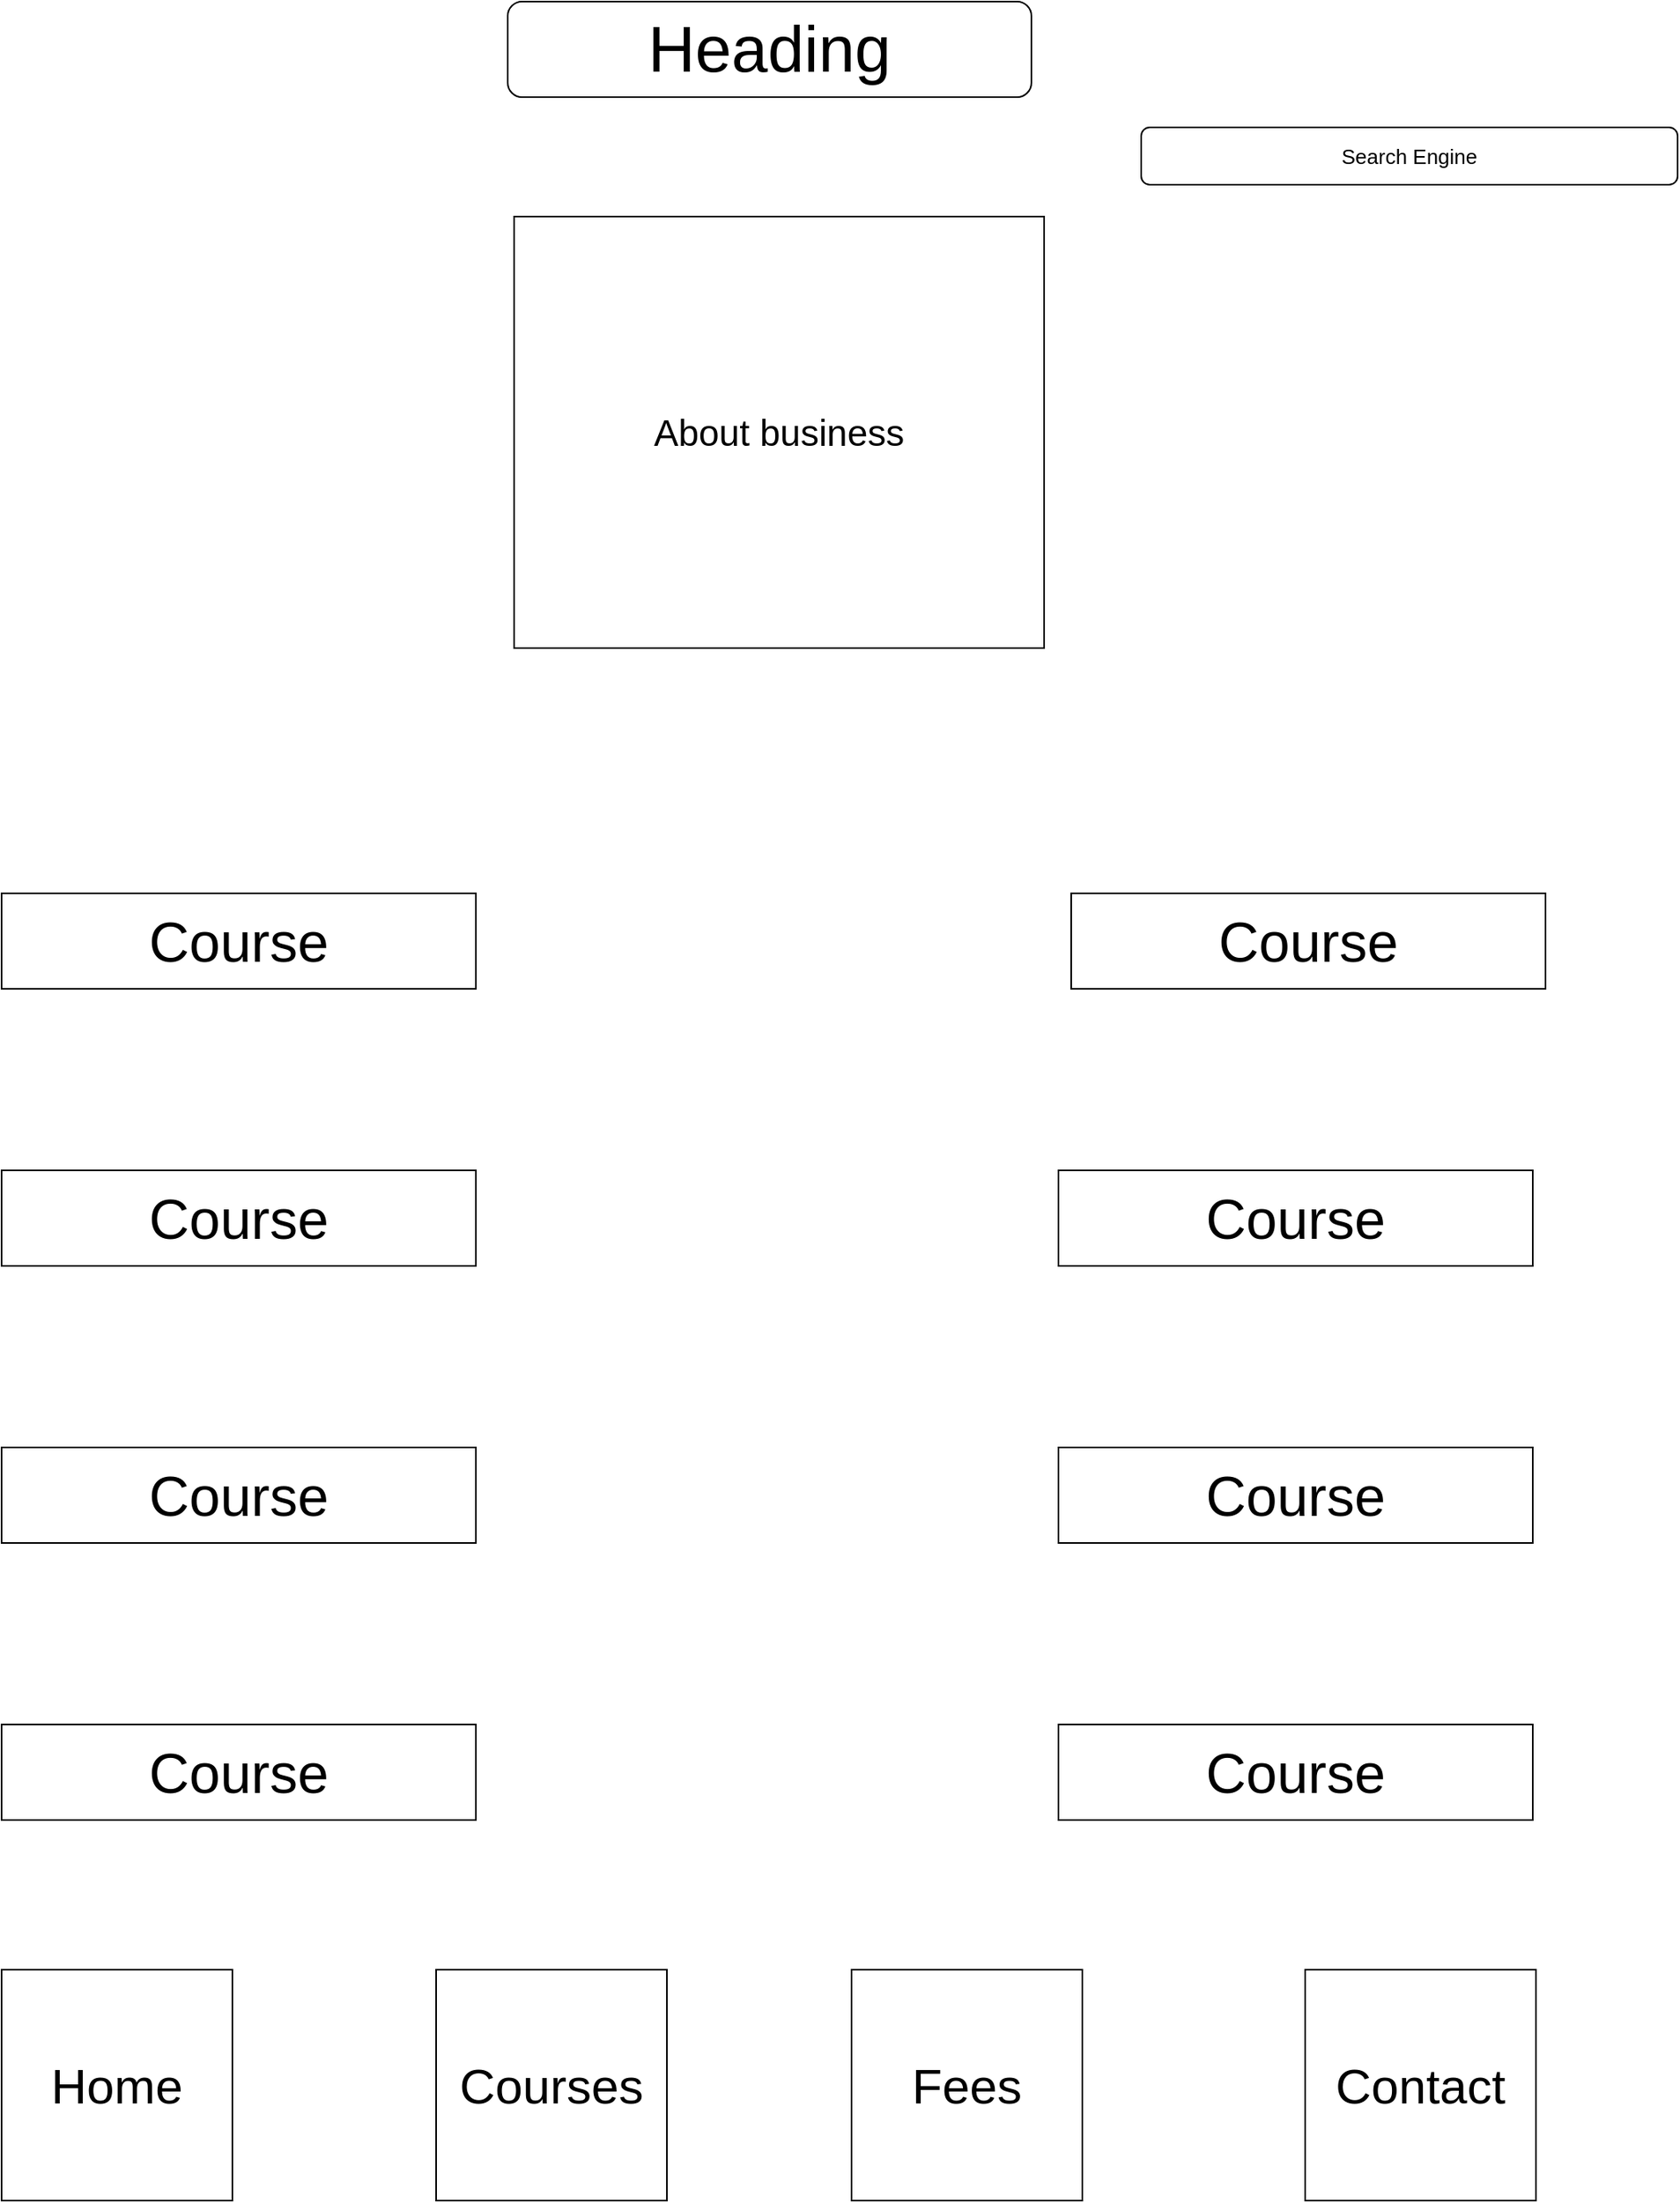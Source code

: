 <mxfile version="21.6.1" type="browser">
  <diagram name="Page-1" id="vjx3QetlHKKpjiBLs0KH">
    <mxGraphModel dx="3889" dy="2600" grid="0" gridSize="10" guides="1" tooltips="1" connect="1" arrows="1" fold="1" page="0" pageScale="1" pageWidth="850" pageHeight="1100" math="0" shadow="0">
      <root>
        <mxCell id="0" />
        <mxCell id="1" parent="0" />
        <mxCell id="3wSXAZ3DJhg-YnyXpiUd-1" value="&lt;span style=&quot;font-size: 41px;&quot;&gt;Heading&lt;/span&gt;" style="rounded=1;whiteSpace=wrap;html=1;" parent="1" vertex="1">
          <mxGeometry x="288" y="-609" width="329" height="60" as="geometry" />
        </mxCell>
        <mxCell id="3wSXAZ3DJhg-YnyXpiUd-2" value="&lt;font style=&quot;font-size: 13px;&quot;&gt;Search Engine&lt;/font&gt;" style="rounded=1;whiteSpace=wrap;html=1;" parent="1" vertex="1">
          <mxGeometry x="686" y="-530" width="337" height="36" as="geometry" />
        </mxCell>
        <mxCell id="3wSXAZ3DJhg-YnyXpiUd-3" value="&lt;font style=&quot;font-size: 23px;&quot;&gt;About business&lt;/font&gt;" style="rounded=0;whiteSpace=wrap;html=1;" parent="1" vertex="1">
          <mxGeometry x="292" y="-474" width="333" height="271" as="geometry" />
        </mxCell>
        <mxCell id="3wSXAZ3DJhg-YnyXpiUd-4" value="&lt;font style=&quot;font-size: 35px;&quot;&gt;Course&lt;/font&gt;" style="rounded=0;whiteSpace=wrap;html=1;" parent="1" vertex="1">
          <mxGeometry x="-30" y="-49" width="298" height="60" as="geometry" />
        </mxCell>
        <mxCell id="3wSXAZ3DJhg-YnyXpiUd-15" value="&lt;font style=&quot;font-size: 35px;&quot;&gt;Course&lt;/font&gt;" style="rounded=0;whiteSpace=wrap;html=1;" parent="1" vertex="1">
          <mxGeometry x="634" y="125" width="298" height="60" as="geometry" />
        </mxCell>
        <mxCell id="3wSXAZ3DJhg-YnyXpiUd-16" value="&lt;font style=&quot;font-size: 35px;&quot;&gt;Course&lt;/font&gt;" style="rounded=0;whiteSpace=wrap;html=1;" parent="1" vertex="1">
          <mxGeometry x="642" y="-49" width="298" height="60" as="geometry" />
        </mxCell>
        <mxCell id="3wSXAZ3DJhg-YnyXpiUd-17" value="&lt;font style=&quot;font-size: 35px;&quot;&gt;Course&lt;/font&gt;" style="rounded=0;whiteSpace=wrap;html=1;" parent="1" vertex="1">
          <mxGeometry x="-30" y="473" width="298" height="60" as="geometry" />
        </mxCell>
        <mxCell id="3wSXAZ3DJhg-YnyXpiUd-18" value="&lt;font style=&quot;font-size: 35px;&quot;&gt;Course&lt;/font&gt;" style="rounded=0;whiteSpace=wrap;html=1;" parent="1" vertex="1">
          <mxGeometry x="634" y="299" width="298" height="60" as="geometry" />
        </mxCell>
        <mxCell id="3wSXAZ3DJhg-YnyXpiUd-19" value="&lt;font style=&quot;font-size: 35px;&quot;&gt;Course&lt;/font&gt;" style="rounded=0;whiteSpace=wrap;html=1;" parent="1" vertex="1">
          <mxGeometry x="634" y="473" width="298" height="60" as="geometry" />
        </mxCell>
        <mxCell id="3wSXAZ3DJhg-YnyXpiUd-20" value="&lt;font style=&quot;font-size: 35px;&quot;&gt;Course&lt;/font&gt;" style="rounded=0;whiteSpace=wrap;html=1;" parent="1" vertex="1">
          <mxGeometry x="-30" y="299" width="298" height="60" as="geometry" />
        </mxCell>
        <mxCell id="3wSXAZ3DJhg-YnyXpiUd-21" value="&lt;font style=&quot;font-size: 35px;&quot;&gt;Course&lt;/font&gt;" style="rounded=0;whiteSpace=wrap;html=1;" parent="1" vertex="1">
          <mxGeometry x="-30" y="125" width="298" height="60" as="geometry" />
        </mxCell>
        <mxCell id="3wSXAZ3DJhg-YnyXpiUd-26" value="&lt;font style=&quot;font-size: 31px;&quot;&gt;Courses&lt;/font&gt;" style="whiteSpace=wrap;html=1;aspect=fixed;" parent="1" vertex="1">
          <mxGeometry x="243" y="627" width="145" height="145" as="geometry" />
        </mxCell>
        <mxCell id="3wSXAZ3DJhg-YnyXpiUd-27" value="&lt;font style=&quot;font-size: 31px;&quot;&gt;Fees&lt;/font&gt;" style="whiteSpace=wrap;html=1;aspect=fixed;" parent="1" vertex="1">
          <mxGeometry x="504" y="627" width="145" height="145" as="geometry" />
        </mxCell>
        <mxCell id="3wSXAZ3DJhg-YnyXpiUd-28" value="&lt;font style=&quot;font-size: 31px;&quot;&gt;Contact&lt;/font&gt;" style="whiteSpace=wrap;html=1;aspect=fixed;" parent="1" vertex="1">
          <mxGeometry x="789" y="627" width="145" height="145" as="geometry" />
        </mxCell>
        <mxCell id="3wSXAZ3DJhg-YnyXpiUd-29" value="&lt;font style=&quot;font-size: 31px;&quot;&gt;Home&lt;/font&gt;" style="whiteSpace=wrap;html=1;aspect=fixed;" parent="1" vertex="1">
          <mxGeometry x="-30" y="627" width="145" height="145" as="geometry" />
        </mxCell>
      </root>
    </mxGraphModel>
  </diagram>
</mxfile>
